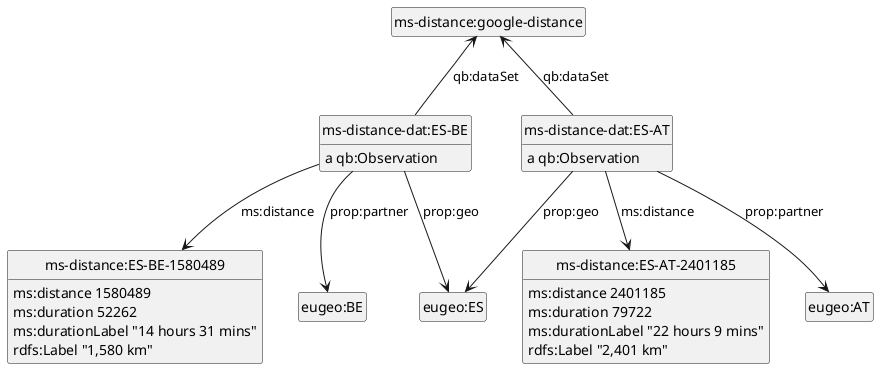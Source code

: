 @startuml
hide empty methods
hide empty attributes
hide circle
skinparam classAttributeIconSize 0
class ms_distance_dat_ES_BE as "ms-distance-dat:ES-BE"
ms_distance_dat_ES_BE : a qb:Observation
class ms_distance_ES_BE_1580489 as "ms-distance:ES-BE-1580489"
ms_distance_dat_ES_BE --> ms_distance_ES_BE_1580489 : ms:distance
class ms_distance_google_distance as "ms-distance:google-distance"
ms_distance_dat_ES_BE -up-> ms_distance_google_distance : qb:dataSet
class eugeo_ES as "eugeo:ES"
ms_distance_dat_ES_BE --> eugeo_ES : prop:geo
class eugeo_BE as "eugeo:BE"
ms_distance_dat_ES_BE --> eugeo_BE : prop:partner
class ms_distance_ES_AT_2401185 as "ms-distance:ES-AT-2401185"
ms_distance_ES_AT_2401185 : ms:distance 2401185
ms_distance_ES_AT_2401185 : ms:duration 79722
ms_distance_ES_AT_2401185 : ms:durationLabel "22 hours 9 mins"
ms_distance_ES_AT_2401185 : rdfs:Label "2,401 km"
class ms_distance_dat_ES_AT as "ms-distance-dat:ES-AT"
ms_distance_dat_ES_AT : a qb:Observation
ms_distance_dat_ES_AT --> eugeo_ES : prop:geo
class eugeo_AT as "eugeo:AT"
ms_distance_dat_ES_AT --> eugeo_AT : prop:partner
ms_distance_dat_ES_AT -up-> ms_distance_google_distance : qb:dataSet
ms_distance_dat_ES_AT --> ms_distance_ES_AT_2401185 : ms:distance
ms_distance_ES_BE_1580489 : ms:distance 1580489
ms_distance_ES_BE_1580489 : ms:duration 52262
ms_distance_ES_BE_1580489 : ms:durationLabel "14 hours 31 mins"
ms_distance_ES_BE_1580489 : rdfs:Label "1,580 km"
@enduml
